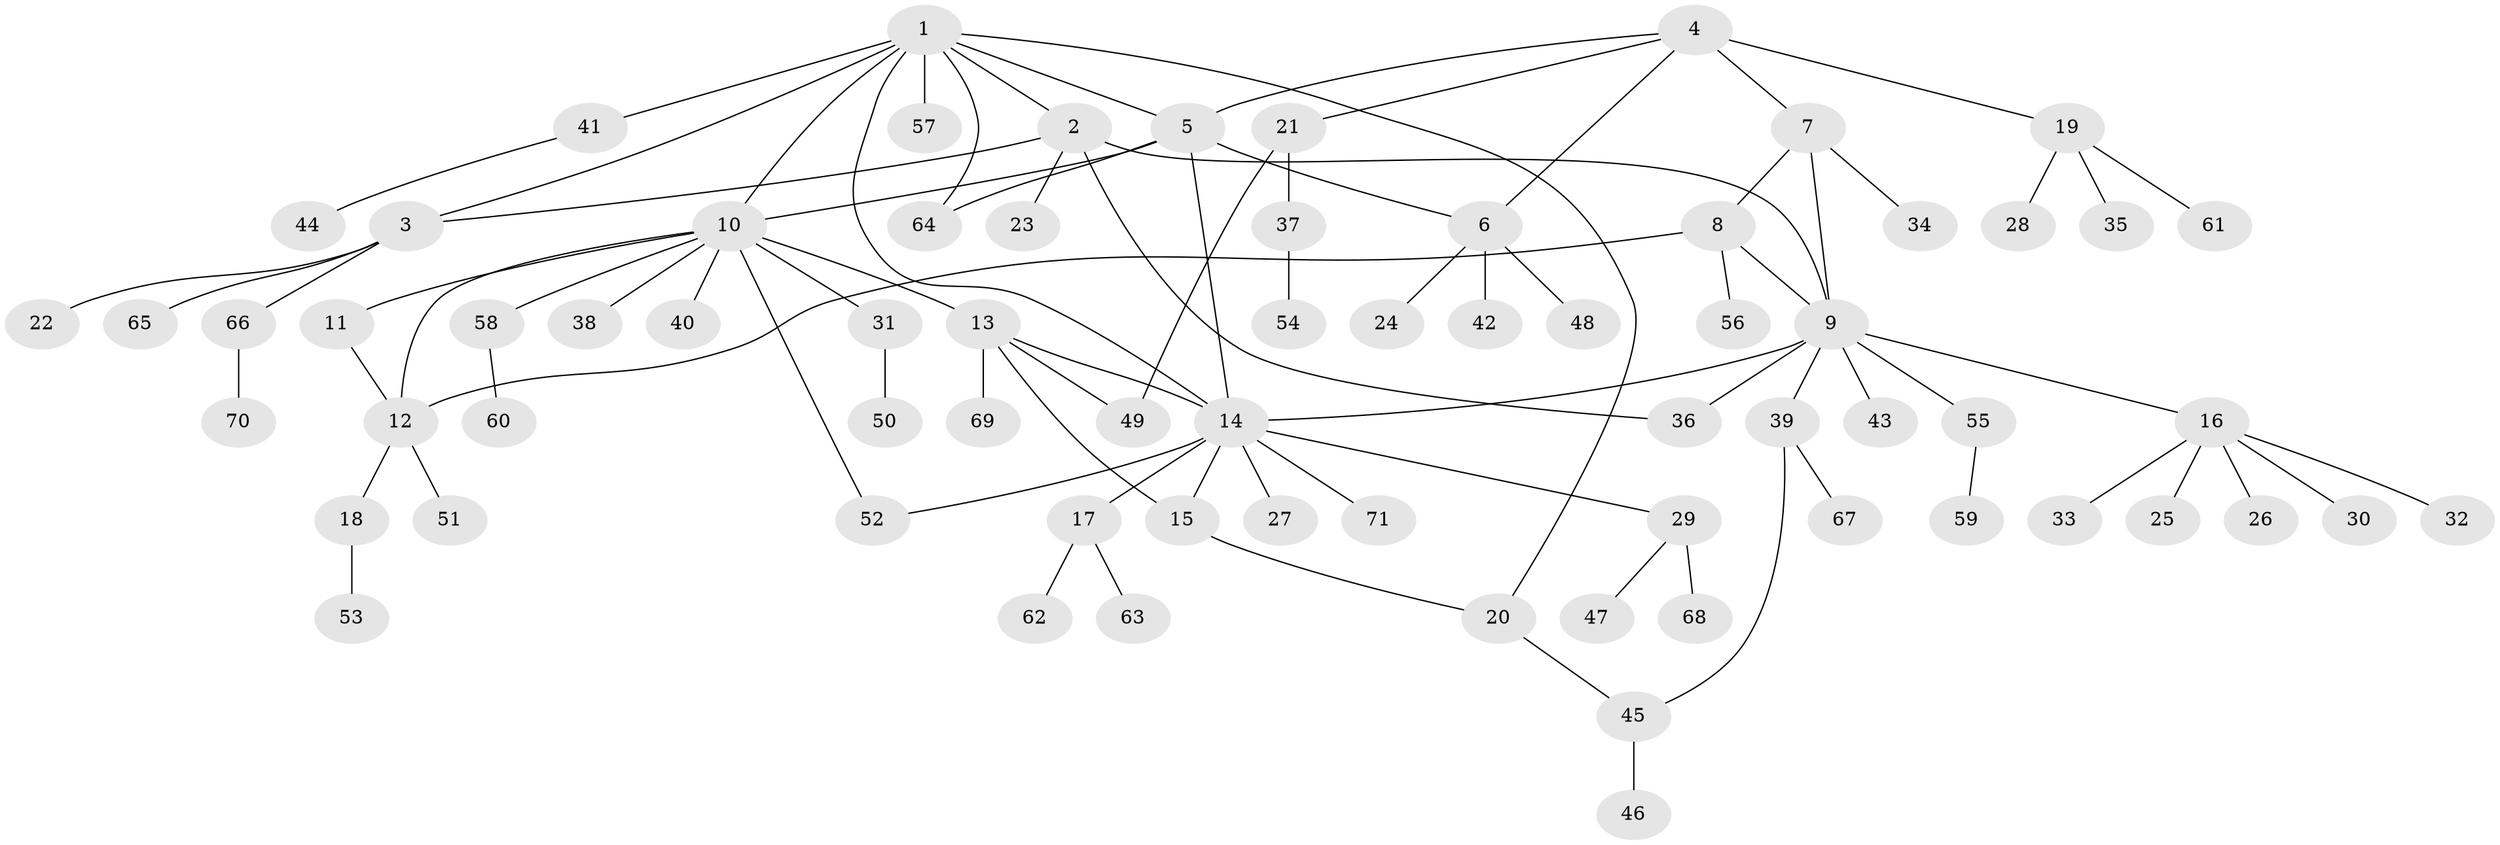 // Generated by graph-tools (version 1.1) at 2025/26/03/09/25 03:26:35]
// undirected, 71 vertices, 87 edges
graph export_dot {
graph [start="1"]
  node [color=gray90,style=filled];
  1;
  2;
  3;
  4;
  5;
  6;
  7;
  8;
  9;
  10;
  11;
  12;
  13;
  14;
  15;
  16;
  17;
  18;
  19;
  20;
  21;
  22;
  23;
  24;
  25;
  26;
  27;
  28;
  29;
  30;
  31;
  32;
  33;
  34;
  35;
  36;
  37;
  38;
  39;
  40;
  41;
  42;
  43;
  44;
  45;
  46;
  47;
  48;
  49;
  50;
  51;
  52;
  53;
  54;
  55;
  56;
  57;
  58;
  59;
  60;
  61;
  62;
  63;
  64;
  65;
  66;
  67;
  68;
  69;
  70;
  71;
  1 -- 2;
  1 -- 3;
  1 -- 5;
  1 -- 10;
  1 -- 14;
  1 -- 20;
  1 -- 41;
  1 -- 57;
  1 -- 64;
  2 -- 3;
  2 -- 9;
  2 -- 23;
  2 -- 36;
  3 -- 22;
  3 -- 65;
  3 -- 66;
  4 -- 5;
  4 -- 6;
  4 -- 7;
  4 -- 19;
  4 -- 21;
  5 -- 6;
  5 -- 10;
  5 -- 14;
  5 -- 64;
  6 -- 24;
  6 -- 42;
  6 -- 48;
  7 -- 8;
  7 -- 9;
  7 -- 34;
  8 -- 9;
  8 -- 12;
  8 -- 56;
  9 -- 14;
  9 -- 16;
  9 -- 36;
  9 -- 39;
  9 -- 43;
  9 -- 55;
  10 -- 11;
  10 -- 12;
  10 -- 13;
  10 -- 31;
  10 -- 38;
  10 -- 40;
  10 -- 52;
  10 -- 58;
  11 -- 12;
  12 -- 18;
  12 -- 51;
  13 -- 14;
  13 -- 15;
  13 -- 49;
  13 -- 69;
  14 -- 15;
  14 -- 17;
  14 -- 27;
  14 -- 29;
  14 -- 52;
  14 -- 71;
  15 -- 20;
  16 -- 25;
  16 -- 26;
  16 -- 30;
  16 -- 32;
  16 -- 33;
  17 -- 62;
  17 -- 63;
  18 -- 53;
  19 -- 28;
  19 -- 35;
  19 -- 61;
  20 -- 45;
  21 -- 37;
  21 -- 49;
  29 -- 47;
  29 -- 68;
  31 -- 50;
  37 -- 54;
  39 -- 45;
  39 -- 67;
  41 -- 44;
  45 -- 46;
  55 -- 59;
  58 -- 60;
  66 -- 70;
}
